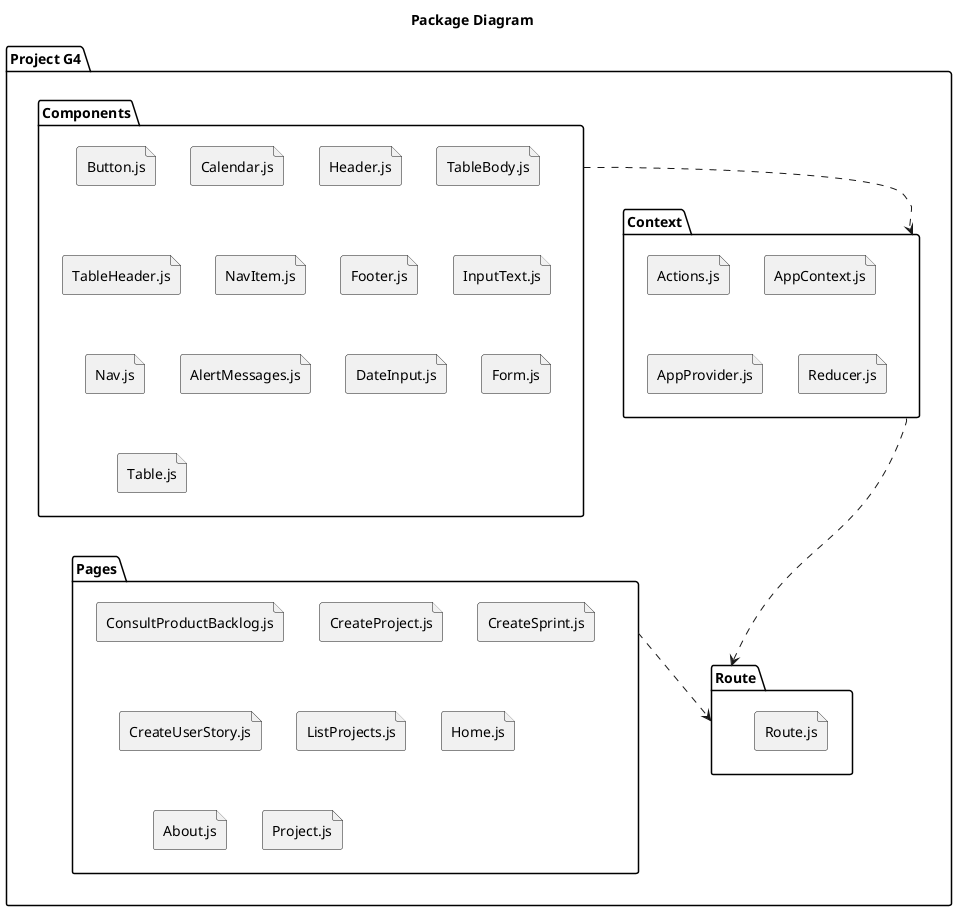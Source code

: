 @startuml
title Package Diagram
package "Project G4" {
    package Components {
        file Button.js
        file Calendar.js
        file Header.js
        file TableBody.js
        file TableHeader.js
        file NavItem.js
        file Footer.js
        file InputText.js
        file Nav.js
        file AlertMessages.js
        file DateInput.js
        file Form.js
        file Header.js
        file Table.js
    }

    package Context {
        file Actions.js
        file AppContext.js
        file AppProvider.js
        file Reducer.js
    }

    package Pages {
        file ConsultProductBacklog.js
        file CreateProject.js
        file CreateSprint.js
        file CreateUserStory.js
        file ListProjects.js
        file Home.js
        file About.js
        file Project.js
    }

    package Route {
        file Route.js
    }

    Components ..> Context
    Context ..> Route
    Pages ..> Route
}
@enduml
